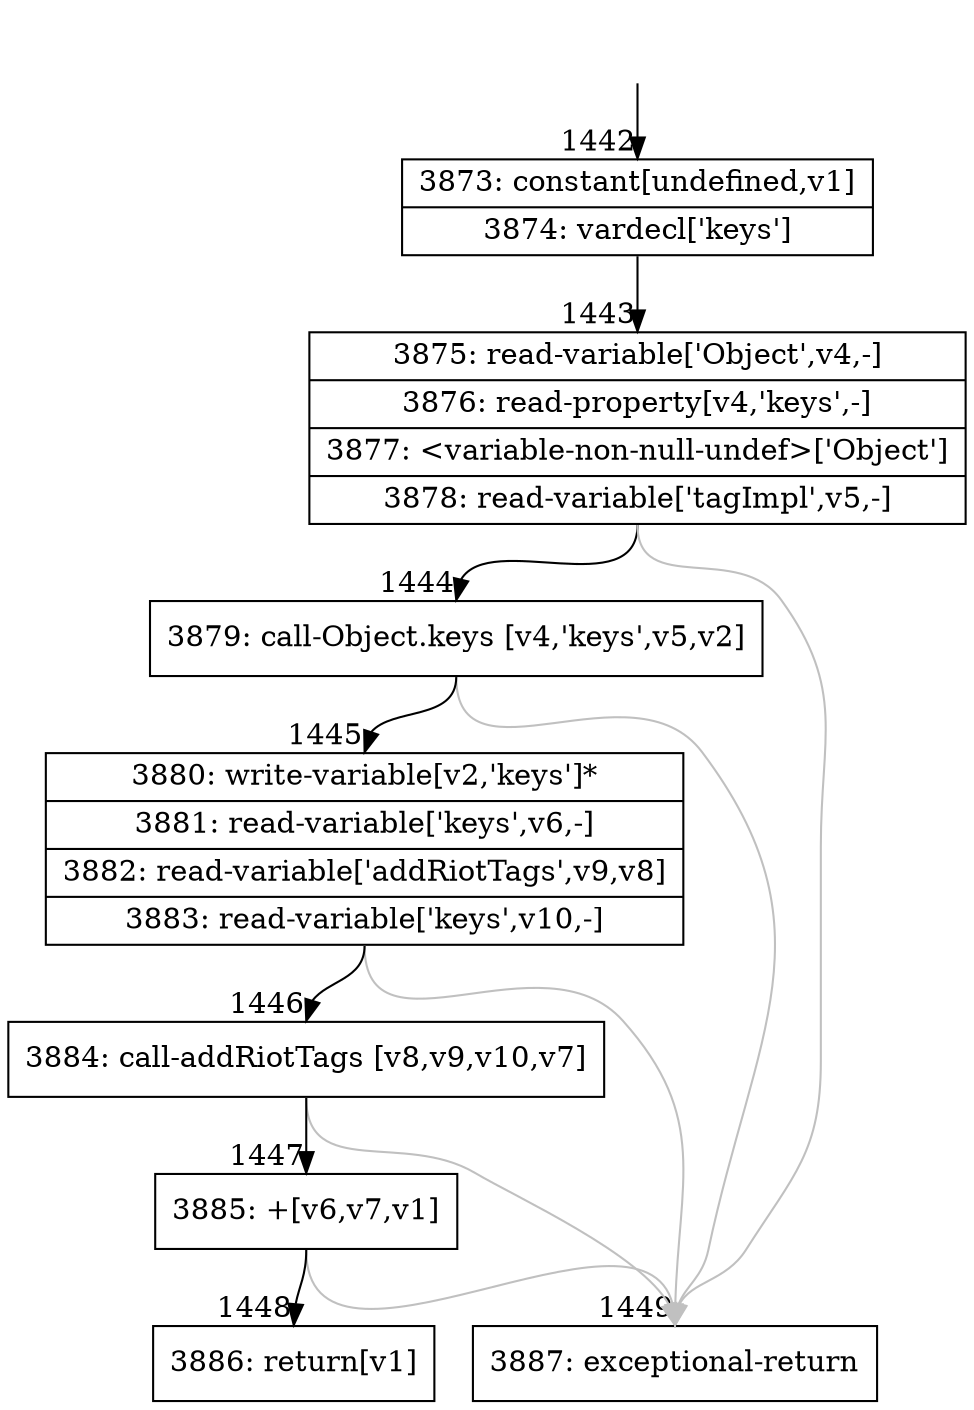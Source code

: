 digraph {
rankdir="TD"
BB_entry107[shape=none,label=""];
BB_entry107 -> BB1442 [tailport=s, headport=n, headlabel="    1442"]
BB1442 [shape=record label="{3873: constant[undefined,v1]|3874: vardecl['keys']}" ] 
BB1442 -> BB1443 [tailport=s, headport=n, headlabel="      1443"]
BB1443 [shape=record label="{3875: read-variable['Object',v4,-]|3876: read-property[v4,'keys',-]|3877: \<variable-non-null-undef\>['Object']|3878: read-variable['tagImpl',v5,-]}" ] 
BB1443 -> BB1444 [tailport=s, headport=n, headlabel="      1444"]
BB1443 -> BB1449 [tailport=s, headport=n, color=gray, headlabel="      1449"]
BB1444 [shape=record label="{3879: call-Object.keys [v4,'keys',v5,v2]}" ] 
BB1444 -> BB1445 [tailport=s, headport=n, headlabel="      1445"]
BB1444 -> BB1449 [tailport=s, headport=n, color=gray]
BB1445 [shape=record label="{3880: write-variable[v2,'keys']*|3881: read-variable['keys',v6,-]|3882: read-variable['addRiotTags',v9,v8]|3883: read-variable['keys',v10,-]}" ] 
BB1445 -> BB1446 [tailport=s, headport=n, headlabel="      1446"]
BB1445 -> BB1449 [tailport=s, headport=n, color=gray]
BB1446 [shape=record label="{3884: call-addRiotTags [v8,v9,v10,v7]}" ] 
BB1446 -> BB1447 [tailport=s, headport=n, headlabel="      1447"]
BB1446 -> BB1449 [tailport=s, headport=n, color=gray]
BB1447 [shape=record label="{3885: +[v6,v7,v1]}" ] 
BB1447 -> BB1448 [tailport=s, headport=n, headlabel="      1448"]
BB1447 -> BB1449 [tailport=s, headport=n, color=gray]
BB1448 [shape=record label="{3886: return[v1]}" ] 
BB1449 [shape=record label="{3887: exceptional-return}" ] 
//#$~ 1240
}
